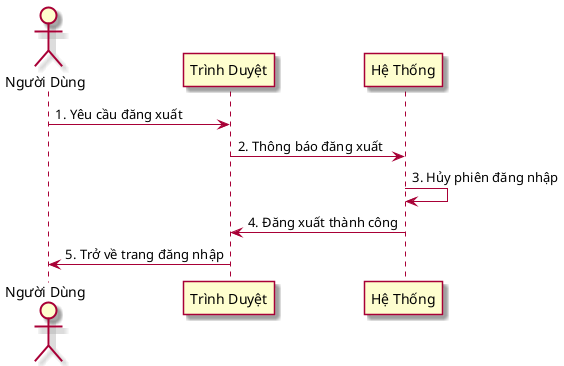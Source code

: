 @startuml "Logout"
skin rose
actor "Người Dùng" as User
participant "Trình Duyệt" as Browser
participant "Hệ Thống" as Server

User -> Browser: 1. Yêu cầu đăng xuất
Browser -> Server: 2. Thông báo đăng xuất
Server -> Server: 3. Hủy phiên đăng nhập
Server -> Browser: 4. Đăng xuất thành công
Browser -> User: 5. Trở về trang đăng nhập
